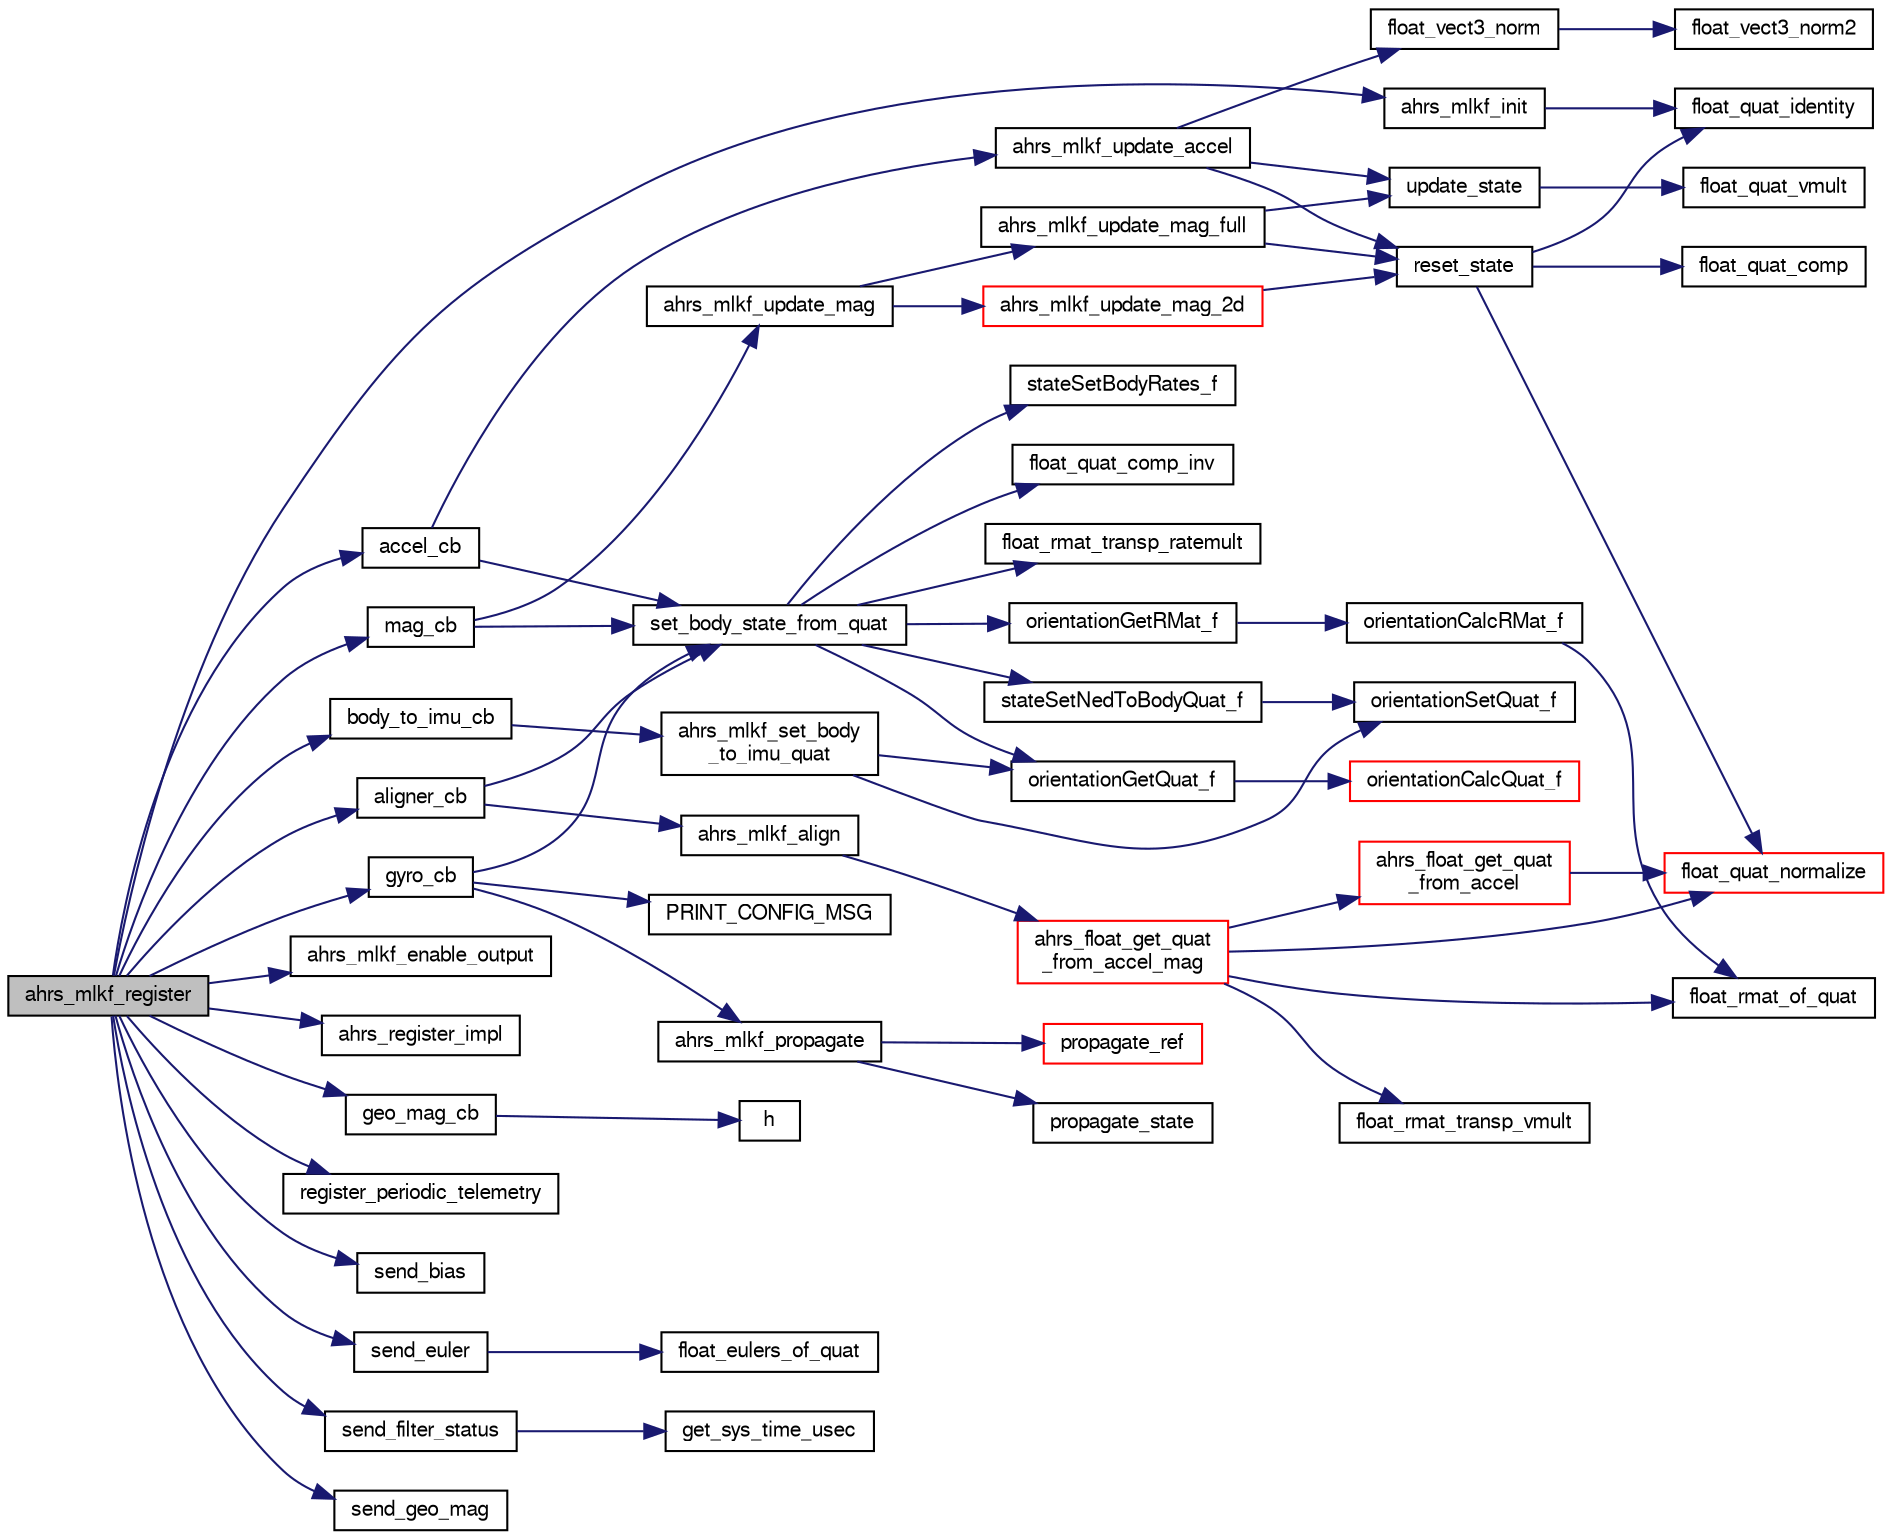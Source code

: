 digraph "ahrs_mlkf_register"
{
  edge [fontname="FreeSans",fontsize="10",labelfontname="FreeSans",labelfontsize="10"];
  node [fontname="FreeSans",fontsize="10",shape=record];
  rankdir="LR";
  Node1 [label="ahrs_mlkf_register",height=0.2,width=0.4,color="black", fillcolor="grey75", style="filled", fontcolor="black"];
  Node1 -> Node2 [color="midnightblue",fontsize="10",style="solid",fontname="FreeSans"];
  Node2 [label="accel_cb",height=0.2,width=0.4,color="black", fillcolor="white", style="filled",URL="$ahrs__float__mlkf__wrapper_8c.html#aacd6b1869f263f90a6f1fbe777a87793"];
  Node2 -> Node3 [color="midnightblue",fontsize="10",style="solid",fontname="FreeSans"];
  Node3 [label="ahrs_mlkf_update_accel",height=0.2,width=0.4,color="black", fillcolor="white", style="filled",URL="$ahrs__float__mlkf_8c.html#a49d6b43615e971ee5f098c86c2cf0edb"];
  Node3 -> Node4 [color="midnightblue",fontsize="10",style="solid",fontname="FreeSans"];
  Node4 [label="float_vect3_norm",height=0.2,width=0.4,color="black", fillcolor="white", style="filled",URL="$group__math__algebra__float.html#gad33d6e2c6bf00d660031e57fb3675666"];
  Node4 -> Node5 [color="midnightblue",fontsize="10",style="solid",fontname="FreeSans"];
  Node5 [label="float_vect3_norm2",height=0.2,width=0.4,color="black", fillcolor="white", style="filled",URL="$group__math__algebra__float.html#gaf0812637c58834d3baff5cd82fa220d2"];
  Node3 -> Node6 [color="midnightblue",fontsize="10",style="solid",fontname="FreeSans"];
  Node6 [label="reset_state",height=0.2,width=0.4,color="black", fillcolor="white", style="filled",URL="$ahrs__float__mlkf_8c.html#a9fbef29f6a0a976770a3055c37a35d95",tooltip="Incorporate errors to reference and zeros state. "];
  Node6 -> Node7 [color="midnightblue",fontsize="10",style="solid",fontname="FreeSans"];
  Node7 [label="float_quat_comp",height=0.2,width=0.4,color="black", fillcolor="white", style="filled",URL="$group__math__algebra__float.html#gaf182e4cea0a80278a3b2856331095ff6",tooltip="Composition (multiplication) of two quaternions. "];
  Node6 -> Node8 [color="midnightblue",fontsize="10",style="solid",fontname="FreeSans"];
  Node8 [label="float_quat_identity",height=0.2,width=0.4,color="black", fillcolor="white", style="filled",URL="$group__math__algebra__float.html#ga0f036208343a764a0c1616264dbe31ca",tooltip="initialises a quaternion to identity "];
  Node6 -> Node9 [color="midnightblue",fontsize="10",style="solid",fontname="FreeSans"];
  Node9 [label="float_quat_normalize",height=0.2,width=0.4,color="red", fillcolor="white", style="filled",URL="$group__math__algebra__float.html#ga010393da7c94f197d0161a0071862041"];
  Node3 -> Node10 [color="midnightblue",fontsize="10",style="solid",fontname="FreeSans"];
  Node10 [label="update_state",height=0.2,width=0.4,color="black", fillcolor="white", style="filled",URL="$ahrs__float__mlkf_8c.html#a8a783da31e60cecc70580ab4840da0c7",tooltip="Incorporate one 3D vector measurement. "];
  Node10 -> Node11 [color="midnightblue",fontsize="10",style="solid",fontname="FreeSans"];
  Node11 [label="float_quat_vmult",height=0.2,width=0.4,color="black", fillcolor="white", style="filled",URL="$group__math__algebra__float.html#gaba11f83e0b801a4b10a5f4b417eca171",tooltip="rotate 3D vector by quaternion. "];
  Node2 -> Node12 [color="midnightblue",fontsize="10",style="solid",fontname="FreeSans"];
  Node12 [label="set_body_state_from_quat",height=0.2,width=0.4,color="black", fillcolor="white", style="filled",URL="$ahrs__float__mlkf__wrapper_8c.html#abea8ede7c8ebc5179487d3464ab513bb",tooltip="Compute body orientation and rates from imu orientation and rates. "];
  Node12 -> Node13 [color="midnightblue",fontsize="10",style="solid",fontname="FreeSans"];
  Node13 [label="float_quat_comp_inv",height=0.2,width=0.4,color="black", fillcolor="white", style="filled",URL="$group__math__algebra__float.html#ga30fe06f92cef3aa377a52b95d641ed5a",tooltip="Composition (multiplication) of two quaternions. "];
  Node12 -> Node14 [color="midnightblue",fontsize="10",style="solid",fontname="FreeSans"];
  Node14 [label="float_rmat_transp_ratemult",height=0.2,width=0.4,color="black", fillcolor="white", style="filled",URL="$group__math__algebra__float.html#gaaf793c59eaba758a63cf467c377ea532",tooltip="rotate anglular rates by transposed rotation matrix. "];
  Node12 -> Node15 [color="midnightblue",fontsize="10",style="solid",fontname="FreeSans"];
  Node15 [label="orientationGetQuat_f",height=0.2,width=0.4,color="black", fillcolor="white", style="filled",URL="$group__math__orientation__representation.html#ga4bc38966bac43e1f55b2f042d8f2e411",tooltip="Get vehicle body attitude quaternion (float). "];
  Node15 -> Node16 [color="midnightblue",fontsize="10",style="solid",fontname="FreeSans"];
  Node16 [label="orientationCalcQuat_f",height=0.2,width=0.4,color="red", fillcolor="white", style="filled",URL="$group__math__orientation__representation.html#ga33edf7d5bd278bed617fb5aa88559dc2"];
  Node12 -> Node17 [color="midnightblue",fontsize="10",style="solid",fontname="FreeSans"];
  Node17 [label="orientationGetRMat_f",height=0.2,width=0.4,color="black", fillcolor="white", style="filled",URL="$group__math__orientation__representation.html#gadad1660d6ec48c67423b76622ce80b51",tooltip="Get vehicle body attitude rotation matrix (float). "];
  Node17 -> Node18 [color="midnightblue",fontsize="10",style="solid",fontname="FreeSans"];
  Node18 [label="orientationCalcRMat_f",height=0.2,width=0.4,color="black", fillcolor="white", style="filled",URL="$group__math__orientation__representation.html#ga3394d93b976378bb5c9ddea8d7960eeb"];
  Node18 -> Node19 [color="midnightblue",fontsize="10",style="solid",fontname="FreeSans"];
  Node19 [label="float_rmat_of_quat",height=0.2,width=0.4,color="black", fillcolor="white", style="filled",URL="$group__math__algebra__float.html#ga4f32e245bb37ef9fdf43872080f63fbc"];
  Node12 -> Node20 [color="midnightblue",fontsize="10",style="solid",fontname="FreeSans"];
  Node20 [label="stateSetBodyRates_f",height=0.2,width=0.4,color="black", fillcolor="white", style="filled",URL="$group__state__rate.html#ga81d506386a5e2842d7e37cb6e1dbf252",tooltip="Set vehicle body angular rate (float). "];
  Node12 -> Node21 [color="midnightblue",fontsize="10",style="solid",fontname="FreeSans"];
  Node21 [label="stateSetNedToBodyQuat_f",height=0.2,width=0.4,color="black", fillcolor="white", style="filled",URL="$group__state__attitude.html#ga08c015e6feca07c5c0976f1d2d28c31e",tooltip="Set vehicle body attitude from quaternion (float). "];
  Node21 -> Node22 [color="midnightblue",fontsize="10",style="solid",fontname="FreeSans"];
  Node22 [label="orientationSetQuat_f",height=0.2,width=0.4,color="black", fillcolor="white", style="filled",URL="$group__math__orientation__representation.html#ga35d21d17eb2d2ef8352f0aceb8ad7001",tooltip="Set vehicle body attitude from quaternion (float). "];
  Node1 -> Node23 [color="midnightblue",fontsize="10",style="solid",fontname="FreeSans"];
  Node23 [label="ahrs_mlkf_enable_output",height=0.2,width=0.4,color="black", fillcolor="white", style="filled",URL="$ahrs__float__mlkf__wrapper_8c.html#ac3528f035410d7f49cec576fd9f86776"];
  Node1 -> Node24 [color="midnightblue",fontsize="10",style="solid",fontname="FreeSans"];
  Node24 [label="ahrs_mlkf_init",height=0.2,width=0.4,color="black", fillcolor="white", style="filled",URL="$ahrs__float__mlkf_8c.html#a507028d1107469dfa4a27642ddc7a2c0"];
  Node24 -> Node8 [color="midnightblue",fontsize="10",style="solid",fontname="FreeSans"];
  Node1 -> Node25 [color="midnightblue",fontsize="10",style="solid",fontname="FreeSans"];
  Node25 [label="ahrs_register_impl",height=0.2,width=0.4,color="black", fillcolor="white", style="filled",URL="$ahrs_8c.html#a3d1e9af59a49b4a13e84adbb37d0efec",tooltip="Register an AHRS implementation. "];
  Node1 -> Node26 [color="midnightblue",fontsize="10",style="solid",fontname="FreeSans"];
  Node26 [label="aligner_cb",height=0.2,width=0.4,color="black", fillcolor="white", style="filled",URL="$ahrs__float__mlkf__wrapper_8c.html#abb508f672663ab1485eae5b9e1799f21"];
  Node26 -> Node27 [color="midnightblue",fontsize="10",style="solid",fontname="FreeSans"];
  Node27 [label="ahrs_mlkf_align",height=0.2,width=0.4,color="black", fillcolor="white", style="filled",URL="$ahrs__float__mlkf_8c.html#a65cd8d47048c1cdc4aced2e5a4ce79e2"];
  Node27 -> Node28 [color="midnightblue",fontsize="10",style="solid",fontname="FreeSans"];
  Node28 [label="ahrs_float_get_quat\l_from_accel_mag",height=0.2,width=0.4,color="red", fillcolor="white", style="filled",URL="$ahrs__float__utils_8h.html#a417a9a4e580b992140640e70992a2a01"];
  Node28 -> Node29 [color="midnightblue",fontsize="10",style="solid",fontname="FreeSans"];
  Node29 [label="ahrs_float_get_quat\l_from_accel",height=0.2,width=0.4,color="red", fillcolor="white", style="filled",URL="$ahrs__float__utils_8h.html#ab9b9f47127bec250cb42814794dda184",tooltip="Compute a quaternion representing roll and pitch from an accelerometer measurement. "];
  Node29 -> Node9 [color="midnightblue",fontsize="10",style="solid",fontname="FreeSans"];
  Node28 -> Node19 [color="midnightblue",fontsize="10",style="solid",fontname="FreeSans"];
  Node28 -> Node30 [color="midnightblue",fontsize="10",style="solid",fontname="FreeSans"];
  Node30 [label="float_rmat_transp_vmult",height=0.2,width=0.4,color="black", fillcolor="white", style="filled",URL="$group__math__algebra__float.html#gac852ba0c3ec48acfd8abaefbf933d4b6",tooltip="rotate 3D vector by transposed rotation matrix. "];
  Node28 -> Node9 [color="midnightblue",fontsize="10",style="solid",fontname="FreeSans"];
  Node26 -> Node12 [color="midnightblue",fontsize="10",style="solid",fontname="FreeSans"];
  Node1 -> Node31 [color="midnightblue",fontsize="10",style="solid",fontname="FreeSans"];
  Node31 [label="body_to_imu_cb",height=0.2,width=0.4,color="black", fillcolor="white", style="filled",URL="$ahrs__float__mlkf__wrapper_8c.html#ab5f6300c213088a4ea0598baafb5e736"];
  Node31 -> Node32 [color="midnightblue",fontsize="10",style="solid",fontname="FreeSans"];
  Node32 [label="ahrs_mlkf_set_body\l_to_imu_quat",height=0.2,width=0.4,color="black", fillcolor="white", style="filled",URL="$ahrs__float__mlkf_8c.html#a7141f7d6d16d040b38e15c0f3f3fbe47"];
  Node32 -> Node15 [color="midnightblue",fontsize="10",style="solid",fontname="FreeSans"];
  Node32 -> Node22 [color="midnightblue",fontsize="10",style="solid",fontname="FreeSans"];
  Node1 -> Node33 [color="midnightblue",fontsize="10",style="solid",fontname="FreeSans"];
  Node33 [label="geo_mag_cb",height=0.2,width=0.4,color="black", fillcolor="white", style="filled",URL="$ahrs__float__mlkf__wrapper_8c.html#ab4e8744a32b22245ff10f367b2b7c6b3"];
  Node33 -> Node34 [color="midnightblue",fontsize="10",style="solid",fontname="FreeSans"];
  Node34 [label="h",height=0.2,width=0.4,color="black", fillcolor="white", style="filled",URL="$UKF__Wind__Estimator_8c.html#a1b540e52aff26922bc43ff126fa35270"];
  Node1 -> Node35 [color="midnightblue",fontsize="10",style="solid",fontname="FreeSans"];
  Node35 [label="gyro_cb",height=0.2,width=0.4,color="black", fillcolor="white", style="filled",URL="$ahrs__float__mlkf__wrapper_8c.html#a47e1ea35fdb43af72537c6c9f38b889d"];
  Node35 -> Node36 [color="midnightblue",fontsize="10",style="solid",fontname="FreeSans"];
  Node36 [label="ahrs_mlkf_propagate",height=0.2,width=0.4,color="black", fillcolor="white", style="filled",URL="$ahrs__float__mlkf_8c.html#aad9bedf36772800071affa5049921882"];
  Node36 -> Node37 [color="midnightblue",fontsize="10",style="solid",fontname="FreeSans"];
  Node37 [label="propagate_ref",height=0.2,width=0.4,color="red", fillcolor="white", style="filled",URL="$ahrs__float__mlkf_8c.html#a7da516492565fea9fe725c92d3c7e447"];
  Node36 -> Node38 [color="midnightblue",fontsize="10",style="solid",fontname="FreeSans"];
  Node38 [label="propagate_state",height=0.2,width=0.4,color="black", fillcolor="white", style="filled",URL="$ahrs__float__mlkf_8c.html#a08b5ba2b24ee28f080b00eb5cb08384a",tooltip="Progagate filter&#39;s covariance We don&#39;t propagate state as we assume to have reseted. "];
  Node35 -> Node39 [color="midnightblue",fontsize="10",style="solid",fontname="FreeSans"];
  Node39 [label="PRINT_CONFIG_MSG",height=0.2,width=0.4,color="black", fillcolor="white", style="filled",URL="$ins__vectornav_8c.html#aa01d3425df2eb0f33ced38c9d8fa8f05"];
  Node35 -> Node12 [color="midnightblue",fontsize="10",style="solid",fontname="FreeSans"];
  Node1 -> Node40 [color="midnightblue",fontsize="10",style="solid",fontname="FreeSans"];
  Node40 [label="mag_cb",height=0.2,width=0.4,color="black", fillcolor="white", style="filled",URL="$ahrs__float__mlkf__wrapper_8c.html#a49cc1e545848b85016af530049991c02"];
  Node40 -> Node41 [color="midnightblue",fontsize="10",style="solid",fontname="FreeSans"];
  Node41 [label="ahrs_mlkf_update_mag",height=0.2,width=0.4,color="black", fillcolor="white", style="filled",URL="$ahrs__float__mlkf_8c.html#a00e729bc2030aaee57ec7be58f58f569"];
  Node41 -> Node42 [color="midnightblue",fontsize="10",style="solid",fontname="FreeSans"];
  Node42 [label="ahrs_mlkf_update_mag_2d",height=0.2,width=0.4,color="red", fillcolor="white", style="filled",URL="$ahrs__float__mlkf_8c.html#ab8a1a207877996d1ef506ad18510795e"];
  Node42 -> Node6 [color="midnightblue",fontsize="10",style="solid",fontname="FreeSans"];
  Node41 -> Node43 [color="midnightblue",fontsize="10",style="solid",fontname="FreeSans"];
  Node43 [label="ahrs_mlkf_update_mag_full",height=0.2,width=0.4,color="black", fillcolor="white", style="filled",URL="$ahrs__float__mlkf_8c.html#a7bb2235206c421516cfa4884d287fc65"];
  Node43 -> Node6 [color="midnightblue",fontsize="10",style="solid",fontname="FreeSans"];
  Node43 -> Node10 [color="midnightblue",fontsize="10",style="solid",fontname="FreeSans"];
  Node40 -> Node12 [color="midnightblue",fontsize="10",style="solid",fontname="FreeSans"];
  Node1 -> Node44 [color="midnightblue",fontsize="10",style="solid",fontname="FreeSans"];
  Node44 [label="register_periodic_telemetry",height=0.2,width=0.4,color="black", fillcolor="white", style="filled",URL="$telemetry_8c.html#a8b8cf43739f06c54d16370c141b541a0",tooltip="Register a telemetry callback function. "];
  Node1 -> Node45 [color="midnightblue",fontsize="10",style="solid",fontname="FreeSans"];
  Node45 [label="send_bias",height=0.2,width=0.4,color="black", fillcolor="white", style="filled",URL="$ahrs__float__mlkf__wrapper_8c.html#aca7f6371638faf5fca72deffe0c476d9"];
  Node1 -> Node46 [color="midnightblue",fontsize="10",style="solid",fontname="FreeSans"];
  Node46 [label="send_euler",height=0.2,width=0.4,color="black", fillcolor="white", style="filled",URL="$ahrs__float__mlkf__wrapper_8c.html#abcc3fa84d1a2a749aed66a3ebd79ea54"];
  Node46 -> Node47 [color="midnightblue",fontsize="10",style="solid",fontname="FreeSans"];
  Node47 [label="float_eulers_of_quat",height=0.2,width=0.4,color="black", fillcolor="white", style="filled",URL="$group__math__algebra__float.html#gacd48accfe6eaac320b0d651d894e1db8",tooltip="euler rotation &#39;ZYX&#39; "];
  Node1 -> Node48 [color="midnightblue",fontsize="10",style="solid",fontname="FreeSans"];
  Node48 [label="send_filter_status",height=0.2,width=0.4,color="black", fillcolor="white", style="filled",URL="$ahrs__float__mlkf__wrapper_8c.html#a85585514fc863f0407a3f5e85ad9d398"];
  Node48 -> Node49 [color="midnightblue",fontsize="10",style="solid",fontname="FreeSans"];
  Node49 [label="get_sys_time_usec",height=0.2,width=0.4,color="black", fillcolor="white", style="filled",URL="$chibios_2mcu__periph_2sys__time__arch_8c.html#a7ddfef1f78a56c6b4c4c536b5d670bfb",tooltip="Get the time in microseconds since startup. "];
  Node1 -> Node50 [color="midnightblue",fontsize="10",style="solid",fontname="FreeSans"];
  Node50 [label="send_geo_mag",height=0.2,width=0.4,color="black", fillcolor="white", style="filled",URL="$ahrs__float__mlkf__wrapper_8c.html#a75bc5b3d5a5f89d58c4127b5d729599a"];
}
